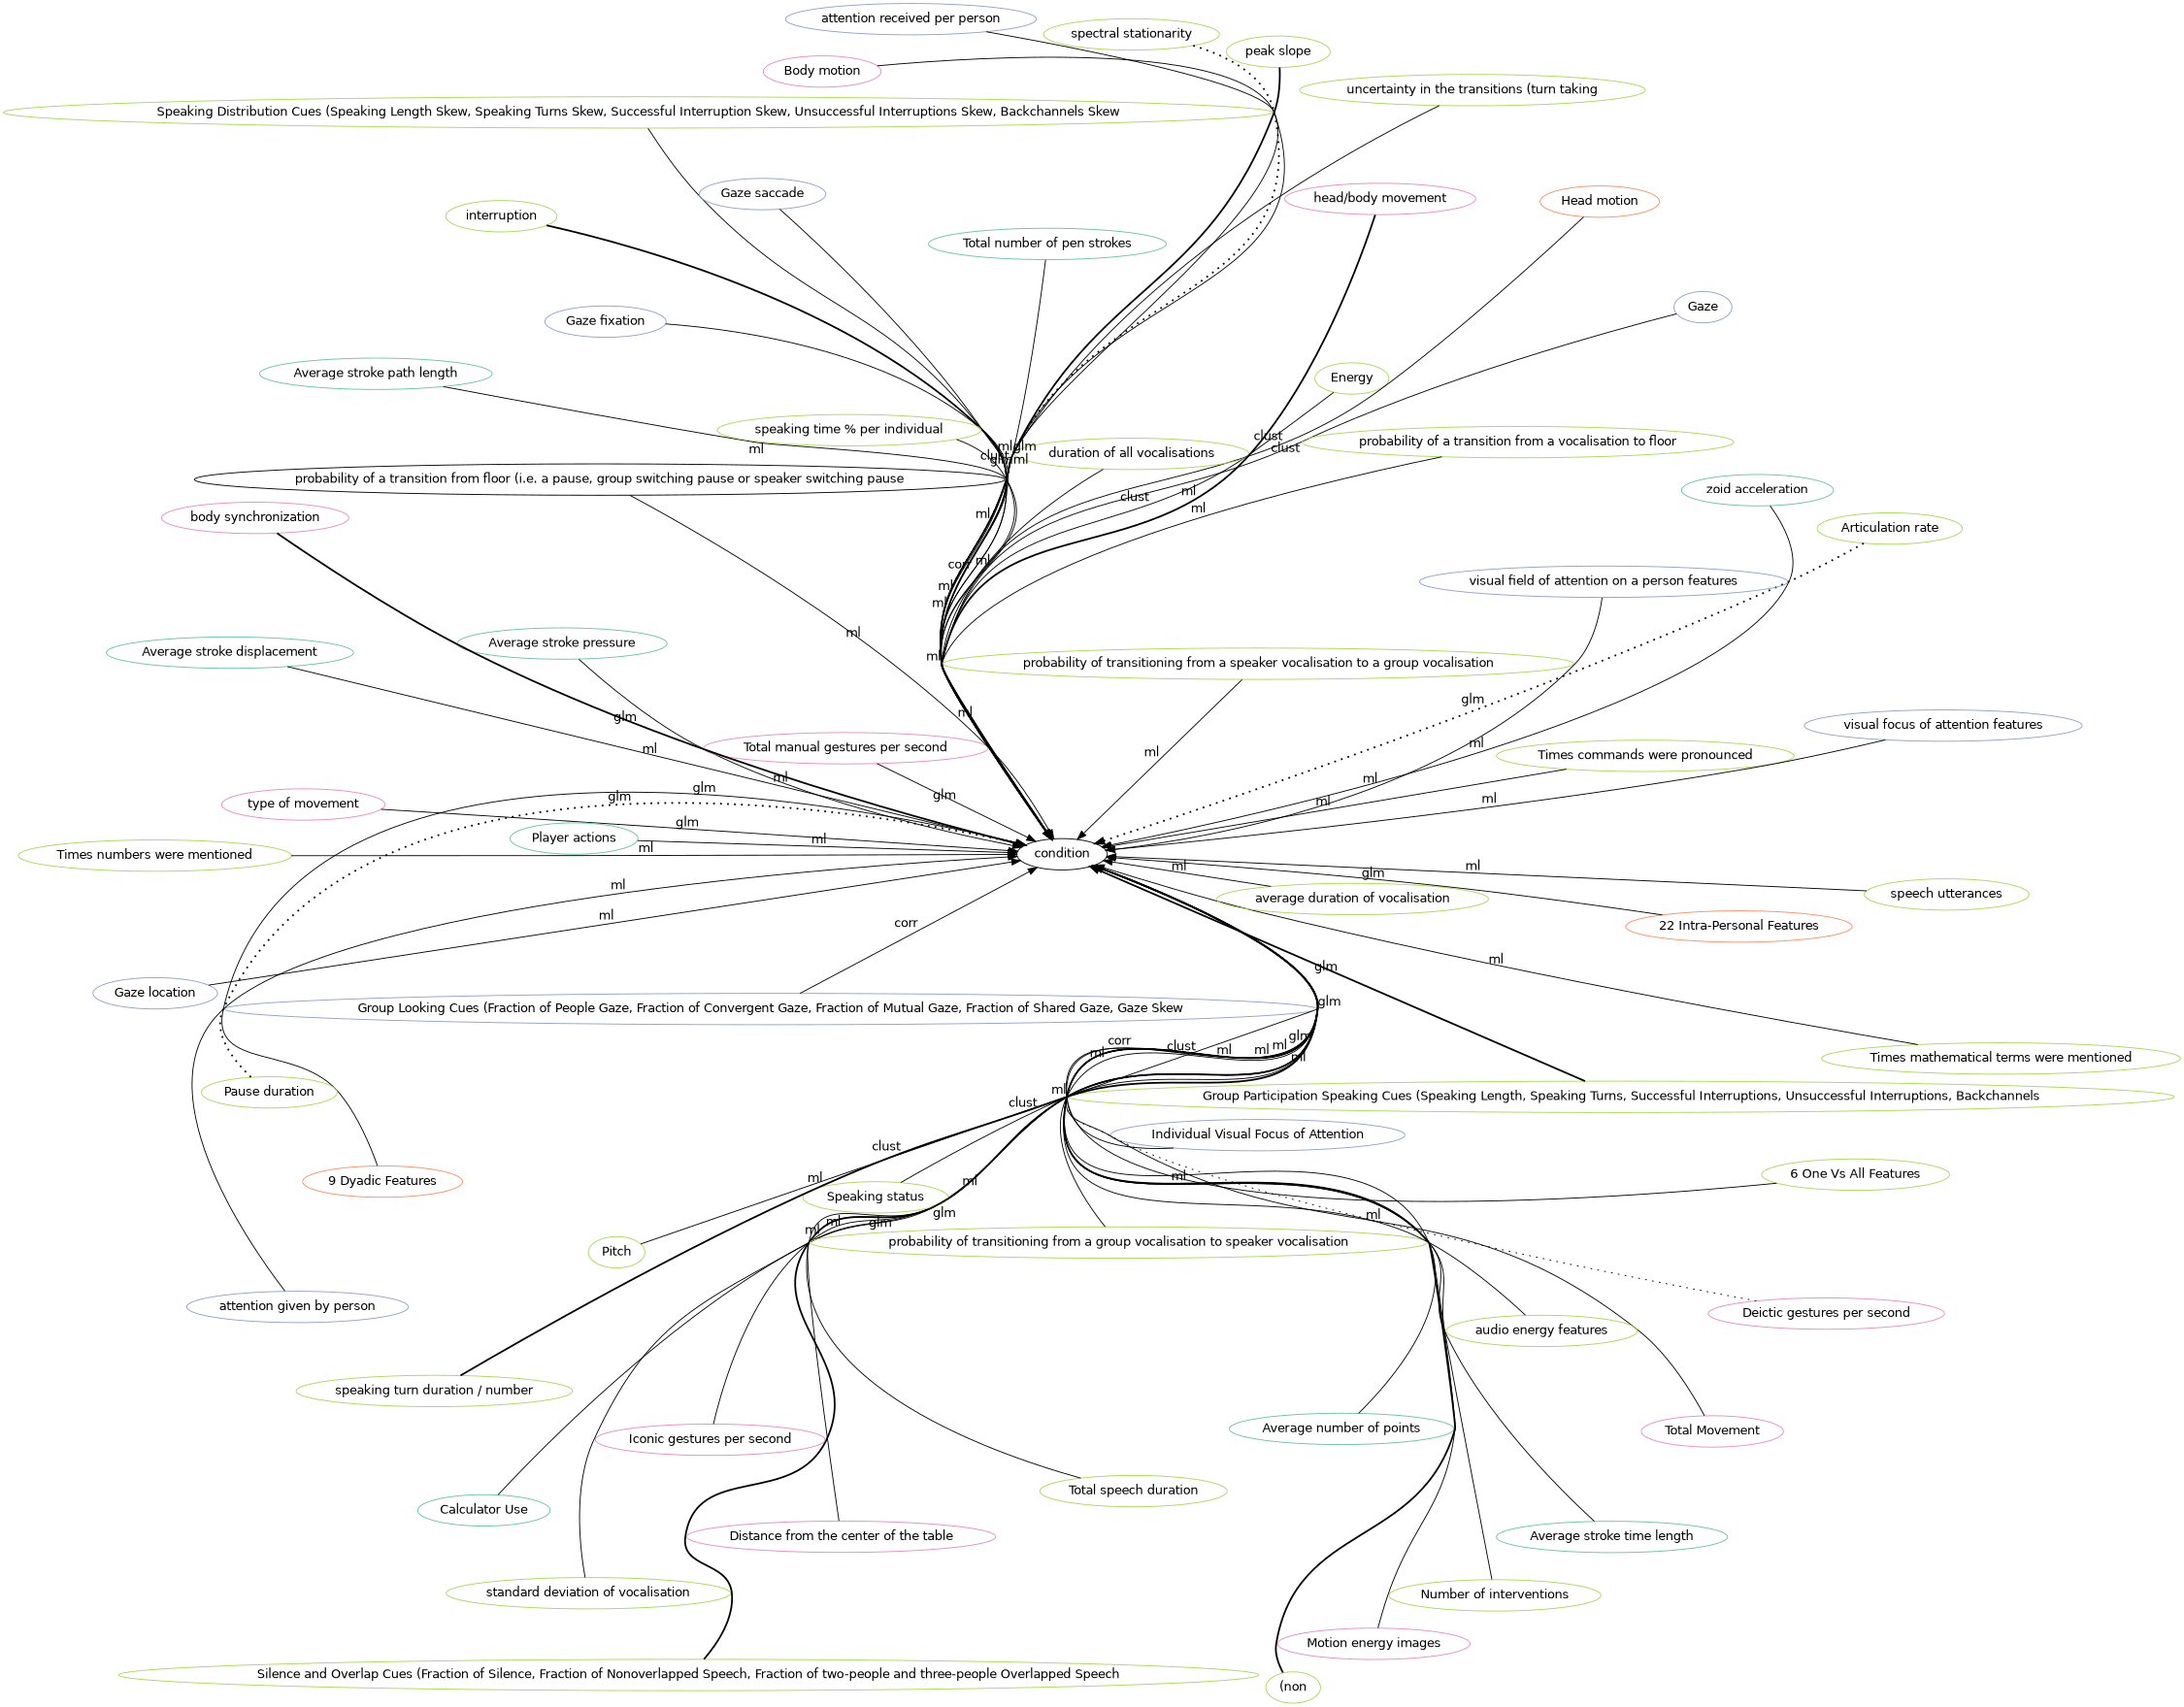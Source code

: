 digraph world {
        size="15,15";
        layout=neato
        graph [fontname = "helvetica"];
        node [fontname = "helvetica", colorscheme=set28];
        edge [fontname = "helvetica", colorscheme=set28];

	"condition" [href="index.svg"];
	"Group Participation Speaking Cues (Speaking Length, Speaking Turns, Successful Interruptions, Unsuccessful Interruptions, Backchannels" [href="https://scholar.google.com/scholar?hl=en&q=An%20Interactive%20Table%20for%20Supporting%20Participation%20Balance%20in%20Face-to-Face%20Collaborative%20Learning", color="5"];
	"Silence and Overlap Cues (Fraction of Silence, Fraction of Nonoverlapped Speech, Fraction of two-people and three-people Overlapped Speech" [href="https://scholar.google.com/scholar?hl=en&q=An%20Interactive%20Table%20for%20Supporting%20Participation%20Balance%20in%20Face-to-Face%20Collaborative%20Learning", color="5"];
	"Speaking Distribution Cues (Speaking Length Skew, Speaking Turns Skew, Successful Interruption Skew, Unsuccessful Interruptions Skew, Backchannels Skew" [href="https://scholar.google.com/scholar?hl=en&q=An%20Interactive%20Table%20for%20Supporting%20Participation%20Balance%20in%20Face-to-Face%20Collaborative%20Learning", color="5"];
	"Individual Visual Focus of Attention" [href="https://scholar.google.com/scholar?hl=en&q=An%20Interactive%20Table%20for%20Supporting%20Participation%20Balance%20in%20Face-to-Face%20Collaborative%20Learning", color="3"];
	"Group Looking Cues (Fraction of People Gaze, Fraction of Convergent Gaze, Fraction of Mutual Gaze, Fraction of Shared Gaze, Gaze Skew" [href="https://scholar.google.com/scholar?hl=en&q=An%20Interactive%20Table%20for%20Supporting%20Participation%20Balance%20in%20Face-to-Face%20Collaborative%20Learning", color="3"];
	"Group Participation Speaking Cues (Speaking Length, Speaking Turns, Successful Interruptions, Unsuccessful Interruptions, Backchannels" [href="https://scholar.google.com/scholar?hl=en&q=An%20Interactive%20Table%20for%20Supporting%20Participation%20Balance%20in%20Face-to-Face%20Collaborative%20Learning", color="5"];
	"Silence and Overlap Cues (Fraction of Silence, Fraction of Nonoverlapped Speech, Fraction of two-people and three-people Overlapped Speech" [href="https://scholar.google.com/scholar?hl=en&q=An%20Interactive%20Table%20for%20Supporting%20Participation%20Balance%20in%20Face-to-Face%20Collaborative%20Learning", color="5"];
	"Calculator Use" [href="https://scholar.google.com/scholar?hl=en&q=An%20Interactive%20Table%20for%20Supporting%20Participation%20Balance%20in%20Face-to-Face%20Collaborative%20Learning", color="1"];
	"Total Movement" [href="https://scholar.google.com/scholar?hl=en&q=An%20Interactive%20Table%20for%20Supporting%20Participation%20Balance%20in%20Face-to-Face%20Collaborative%20Learning", color="4"];
	"Distance from the center of the table" [href="https://scholar.google.com/scholar?hl=en&q=An%20Interactive%20Table%20for%20Supporting%20Participation%20Balance%20in%20Face-to-Face%20Collaborative%20Learning", color="4"];
	"Number of interventions" [href="https://scholar.google.com/scholar?hl=en&q=An%20Interactive%20Table%20for%20Supporting%20Participation%20Balance%20in%20Face-to-Face%20Collaborative%20Learning", color="5"];
	"Total speech duration" [href="https://scholar.google.com/scholar?hl=en&q=An%20Interactive%20Table%20for%20Supporting%20Participation%20Balance%20in%20Face-to-Face%20Collaborative%20Learning", color="5"];
	"Times numbers were mentioned" [href="https://scholar.google.com/scholar?hl=en&q=An%20Interactive%20Table%20for%20Supporting%20Participation%20Balance%20in%20Face-to-Face%20Collaborative%20Learning", color="5"];
	"Times mathematical terms were mentioned" [href="https://scholar.google.com/scholar?hl=en&q=An%20Interactive%20Table%20for%20Supporting%20Participation%20Balance%20in%20Face-to-Face%20Collaborative%20Learning", color="5"];
	"Times commands were pronounced" [href="https://scholar.google.com/scholar?hl=en&q=An%20Interactive%20Table%20for%20Supporting%20Participation%20Balance%20in%20Face-to-Face%20Collaborative%20Learning", color="5"];
	"Total number of pen strokes" [href="https://scholar.google.com/scholar?hl=en&q=An%20Interactive%20Table%20for%20Supporting%20Participation%20Balance%20in%20Face-to-Face%20Collaborative%20Learning", color="1"];
	"Average number of points" [href="https://scholar.google.com/scholar?hl=en&q=An%20Interactive%20Table%20for%20Supporting%20Participation%20Balance%20in%20Face-to-Face%20Collaborative%20Learning", color="1"];
	"Average stroke time length" [href="https://scholar.google.com/scholar?hl=en&q=An%20Interactive%20Table%20for%20Supporting%20Participation%20Balance%20in%20Face-to-Face%20Collaborative%20Learning", color="1"];
	"Average stroke path length" [href="https://scholar.google.com/scholar?hl=en&q=An%20Interactive%20Table%20for%20Supporting%20Participation%20Balance%20in%20Face-to-Face%20Collaborative%20Learning", color="1"];
	"Average stroke displacement" [href="https://scholar.google.com/scholar?hl=en&q=An%20Interactive%20Table%20for%20Supporting%20Participation%20Balance%20in%20Face-to-Face%20Collaborative%20Learning", color="1"];
	"Average stroke pressure" [href="https://scholar.google.com/scholar?hl=en&q=An%20Interactive%20Table%20for%20Supporting%20Participation%20Balance%20in%20Face-to-Face%20Collaborative%20Learning", color="1"];
	"Speaking status" [href="https://scholar.google.com/scholar?hl=en&q=An%20Interactive%20Table%20for%20Supporting%20Participation%20Balance%20in%20Face-to-Face%20Collaborative%20Learning", color="5"];
	"Pitch" [href="https://scholar.google.com/scholar?hl=en&q=An%20Interactive%20Table%20for%20Supporting%20Participation%20Balance%20in%20Face-to-Face%20Collaborative%20Learning", color="5"];
	"Energy" [href="https://scholar.google.com/scholar?hl=en&q=An%20Interactive%20Table%20for%20Supporting%20Participation%20Balance%20in%20Face-to-Face%20Collaborative%20Learning", color="5"];
	"Head motion" [href="https://scholar.google.com/scholar?hl=en&q=An%20Interactive%20Table%20for%20Supporting%20Participation%20Balance%20in%20Face-to-Face%20Collaborative%20Learning", color="2"];
	"Body motion" [href="https://scholar.google.com/scholar?hl=en&q=An%20Interactive%20Table%20for%20Supporting%20Participation%20Balance%20in%20Face-to-Face%20Collaborative%20Learning", color="4"];
	"Motion energy images" [href="https://scholar.google.com/scholar?hl=en&q=An%20Interactive%20Table%20for%20Supporting%20Participation%20Balance%20in%20Face-to-Face%20Collaborative%20Learning", color="4"];
	"Gaze" [href="https://scholar.google.com/scholar?hl=en&q=An%20Interactive%20Table%20for%20Supporting%20Participation%20Balance%20in%20Face-to-Face%20Collaborative%20Learning", color="3"];
	"Total manual gestures per second" [href="https://scholar.google.com/scholar?hl=en&q=An%20Interactive%20Table%20for%20Supporting%20Participation%20Balance%20in%20Face-to-Face%20Collaborative%20Learning", color="4"];
	"Iconic gestures per second" [href="https://scholar.google.com/scholar?hl=en&q=An%20Interactive%20Table%20for%20Supporting%20Participation%20Balance%20in%20Face-to-Face%20Collaborative%20Learning", color="4"];
	"Deictic gestures per second" [href="https://scholar.google.com/scholar?hl=en&q=An%20Interactive%20Table%20for%20Supporting%20Participation%20Balance%20in%20Face-to-Face%20Collaborative%20Learning", color="4"];
	"duration of all vocalisations" [href="https://scholar.google.com/scholar?hl=en&q=An%20Interactive%20Table%20for%20Supporting%20Participation%20Balance%20in%20Face-to-Face%20Collaborative%20Learning", color="5"];
	"average duration of vocalisation" [href="https://scholar.google.com/scholar?hl=en&q=An%20Interactive%20Table%20for%20Supporting%20Participation%20Balance%20in%20Face-to-Face%20Collaborative%20Learning", color="5"];
	"standard deviation of vocalisation" [href="https://scholar.google.com/scholar?hl=en&q=An%20Interactive%20Table%20for%20Supporting%20Participation%20Balance%20in%20Face-to-Face%20Collaborative%20Learning", color="5"];
	"probability of a transition from floor (i.e. a pause, group switching pause or speaker switching pause" [href="https://scholar.google.com/scholar?hl=en&q=An%20Interactive%20Table%20for%20Supporting%20Participation%20Balance%20in%20Face-to-Face%20Collaborative%20Learning", ];
	"probability of a transition from a vocalisation to floor" [href="https://scholar.google.com/scholar?hl=en&q=An%20Interactive%20Table%20for%20Supporting%20Participation%20Balance%20in%20Face-to-Face%20Collaborative%20Learning", color="5"];
	"probability of transitioning from a group vocalisation to speaker vocalisation" [href="https://scholar.google.com/scholar?hl=en&q=An%20Interactive%20Table%20for%20Supporting%20Participation%20Balance%20in%20Face-to-Face%20Collaborative%20Learning", color="5"];
	"probability of transitioning from a speaker vocalisation to a group vocalisation" [href="https://scholar.google.com/scholar?hl=en&q=An%20Interactive%20Table%20for%20Supporting%20Participation%20Balance%20in%20Face-to-Face%20Collaborative%20Learning", color="5"];
	"uncertainty in the transitions (turn taking" [href="https://scholar.google.com/scholar?hl=en&q=An%20Interactive%20Table%20for%20Supporting%20Participation%20Balance%20in%20Face-to-Face%20Collaborative%20Learning", color="5"];
	"type of movement" [href="https://scholar.google.com/scholar?hl=en&q=An%20Interactive%20Table%20for%20Supporting%20Participation%20Balance%20in%20Face-to-Face%20Collaborative%20Learning", color="4"];
	"Gaze location" [href="https://scholar.google.com/scholar?hl=en&q=An%20Interactive%20Table%20for%20Supporting%20Participation%20Balance%20in%20Face-to-Face%20Collaborative%20Learning", color="3"];
	"Gaze saccade" [href="https://scholar.google.com/scholar?hl=en&q=An%20Interactive%20Table%20for%20Supporting%20Participation%20Balance%20in%20Face-to-Face%20Collaborative%20Learning", color="3"];
	"Gaze fixation" [href="https://scholar.google.com/scholar?hl=en&q=An%20Interactive%20Table%20for%20Supporting%20Participation%20Balance%20in%20Face-to-Face%20Collaborative%20Learning", color="3"];
	"Player actions" [href="https://scholar.google.com/scholar?hl=en&q=An%20Interactive%20Table%20for%20Supporting%20Participation%20Balance%20in%20Face-to-Face%20Collaborative%20Learning", color="1"];
	"zoid acceleration" [href="https://scholar.google.com/scholar?hl=en&q=An%20Interactive%20Table%20for%20Supporting%20Participation%20Balance%20in%20Face-to-Face%20Collaborative%20Learning", color="1"];
	"22 Intra-Personal Features" [href="https://scholar.google.com/scholar?hl=en&q=An%20Interactive%20Table%20for%20Supporting%20Participation%20Balance%20in%20Face-to-Face%20Collaborative%20Learning", color="2"];
	"9 Dyadic Features" [href="https://scholar.google.com/scholar?hl=en&q=An%20Interactive%20Table%20for%20Supporting%20Participation%20Balance%20in%20Face-to-Face%20Collaborative%20Learning", color="2"];
	"6 One Vs All Features" [href="https://scholar.google.com/scholar?hl=en&q=An%20Interactive%20Table%20for%20Supporting%20Participation%20Balance%20in%20Face-to-Face%20Collaborative%20Learning", color="5"];
	"audio energy features" [href="https://scholar.google.com/scholar?hl=en&q=An%20Interactive%20Table%20for%20Supporting%20Participation%20Balance%20in%20Face-to-Face%20Collaborative%20Learning", color="5"];
	"visual focus of attention features" [href="https://scholar.google.com/scholar?hl=en&q=An%20Interactive%20Table%20for%20Supporting%20Participation%20Balance%20in%20Face-to-Face%20Collaborative%20Learning", color="3"];
	"speech utterances" [href="https://scholar.google.com/scholar?hl=en&q=An%20Interactive%20Table%20for%20Supporting%20Participation%20Balance%20in%20Face-to-Face%20Collaborative%20Learning", color="5"];
	"Pause duration" [href="https://scholar.google.com/scholar?hl=en&q=An%20Interactive%20Table%20for%20Supporting%20Participation%20Balance%20in%20Face-to-Face%20Collaborative%20Learning", color="5"];
	"Articulation rate" [href="https://scholar.google.com/scholar?hl=en&q=An%20Interactive%20Table%20for%20Supporting%20Participation%20Balance%20in%20Face-to-Face%20Collaborative%20Learning", color="5"];
	"peak slope" [href="https://scholar.google.com/scholar?hl=en&q=An%20Interactive%20Table%20for%20Supporting%20Participation%20Balance%20in%20Face-to-Face%20Collaborative%20Learning", color="5"];
	"spectral stationarity" [href="https://scholar.google.com/scholar?hl=en&q=An%20Interactive%20Table%20for%20Supporting%20Participation%20Balance%20in%20Face-to-Face%20Collaborative%20Learning", color="5"];
	"peak slope" [href="https://scholar.google.com/scholar?hl=en&q=An%20Interactive%20Table%20for%20Supporting%20Participation%20Balance%20in%20Face-to-Face%20Collaborative%20Learning", color="5"];
	"Articulation rate" [href="https://scholar.google.com/scholar?hl=en&q=An%20Interactive%20Table%20for%20Supporting%20Participation%20Balance%20in%20Face-to-Face%20Collaborative%20Learning", color="5"];
	"Pause duration" [href="https://scholar.google.com/scholar?hl=en&q=An%20Interactive%20Table%20for%20Supporting%20Participation%20Balance%20in%20Face-to-Face%20Collaborative%20Learning", color="5"];
	"spectral stationarity" [href="https://scholar.google.com/scholar?hl=en&q=An%20Interactive%20Table%20for%20Supporting%20Participation%20Balance%20in%20Face-to-Face%20Collaborative%20Learning", color="5"];
	"head/body movement" [href="https://scholar.google.com/scholar?hl=en&q=An%20Interactive%20Table%20for%20Supporting%20Participation%20Balance%20in%20Face-to-Face%20Collaborative%20Learning", color="4"];
	"(non" [href="https://scholar.google.com/scholar?hl=en&q=An%20Interactive%20Table%20for%20Supporting%20Participation%20Balance%20in%20Face-to-Face%20Collaborative%20Learning", color="5"];
	"speaking turn duration / number" [href="https://scholar.google.com/scholar?hl=en&q=An%20Interactive%20Table%20for%20Supporting%20Participation%20Balance%20in%20Face-to-Face%20Collaborative%20Learning", color="5"];
	"interruption" [href="https://scholar.google.com/scholar?hl=en&q=An%20Interactive%20Table%20for%20Supporting%20Participation%20Balance%20in%20Face-to-Face%20Collaborative%20Learning", color="5"];
	"head/body movement" [href="https://scholar.google.com/scholar?hl=en&q=An%20Interactive%20Table%20for%20Supporting%20Participation%20Balance%20in%20Face-to-Face%20Collaborative%20Learning", color="4"];
	"(non" [href="https://scholar.google.com/scholar?hl=en&q=An%20Interactive%20Table%20for%20Supporting%20Participation%20Balance%20in%20Face-to-Face%20Collaborative%20Learning", color="5"];
	"speaking turn duration / number" [href="https://scholar.google.com/scholar?hl=en&q=An%20Interactive%20Table%20for%20Supporting%20Participation%20Balance%20in%20Face-to-Face%20Collaborative%20Learning", color="5"];
	"interruption" [href="https://scholar.google.com/scholar?hl=en&q=An%20Interactive%20Table%20for%20Supporting%20Participation%20Balance%20in%20Face-to-Face%20Collaborative%20Learning", color="5"];
	"visual field of attention on a person features" [href="https://scholar.google.com/scholar?hl=en&q=An%20Interactive%20Table%20for%20Supporting%20Participation%20Balance%20in%20Face-to-Face%20Collaborative%20Learning", color="3"];
	"body synchronization" [href="https://scholar.google.com/scholar?hl=en&q=An%20Interactive%20Table%20for%20Supporting%20Participation%20Balance%20in%20Face-to-Face%20Collaborative%20Learning", color="4"];
	"body synchronization" [href="https://scholar.google.com/scholar?hl=en&q=An%20Interactive%20Table%20for%20Supporting%20Participation%20Balance%20in%20Face-to-Face%20Collaborative%20Learning", color="4"];
	"speaking time % per individual" [href="https://scholar.google.com/scholar?hl=en&q=An%20Interactive%20Table%20for%20Supporting%20Participation%20Balance%20in%20Face-to-Face%20Collaborative%20Learning", color="5"];
	"attention received per person" [href="https://scholar.google.com/scholar?hl=en&q=An%20Interactive%20Table%20for%20Supporting%20Participation%20Balance%20in%20Face-to-Face%20Collaborative%20Learning", color="3"];
	"attention given by person" [href="https://scholar.google.com/scholar?hl=en&q=An%20Interactive%20Table%20for%20Supporting%20Participation%20Balance%20in%20Face-to-Face%20Collaborative%20Learning", color="3"];
	"Group Participation Speaking Cues (Speaking Length, Speaking Turns, Successful Interruptions, Unsuccessful Interruptions, Backchannels" -> "condition" [label="glm", labeltooltip=2, style="solid", penwidth=2];
	"Silence and Overlap Cues (Fraction of Silence, Fraction of Nonoverlapped Speech, Fraction of two-people and three-people Overlapped Speech" -> "condition" [label="glm", labeltooltip=2, style="solid", penwidth=2];
	"Speaking Distribution Cues (Speaking Length Skew, Speaking Turns Skew, Successful Interruption Skew, Unsuccessful Interruptions Skew, Backchannels Skew" -> "condition" [label="corr", labeltooltip=1, style="solid", penwidth=1];
	"Individual Visual Focus of Attention" -> "condition" [label="corr", labeltooltip=1, style="solid", penwidth=1];
	"Group Looking Cues (Fraction of People Gaze, Fraction of Convergent Gaze, Fraction of Mutual Gaze, Fraction of Shared Gaze, Gaze Skew" -> "condition" [label="corr", labeltooltip=1, style="solid", penwidth=1];
	"Calculator Use" -> "condition" [label="ml", labeltooltip=1, style="solid", penwidth=1];
	"Total Movement" -> "condition" [label="ml", labeltooltip=1, style="solid", penwidth=1];
	"Distance from the center of the table" -> "condition" [label="ml", labeltooltip=1, style="solid", penwidth=1];
	"Number of interventions" -> "condition" [label="ml", labeltooltip=1, style="solid", penwidth=1];
	"Total speech duration" -> "condition" [label="ml", labeltooltip=1, style="solid", penwidth=1];
	"Times numbers were mentioned" -> "condition" [label="ml", labeltooltip=1, style="solid", penwidth=1];
	"Times mathematical terms were mentioned" -> "condition" [label="ml", labeltooltip=1, style="solid", penwidth=1];
	"Times commands were pronounced" -> "condition" [label="ml", labeltooltip=1, style="solid", penwidth=1];
	"Total number of pen strokes" -> "condition" [label="ml", labeltooltip=1, style="solid", penwidth=1];
	"Average number of points" -> "condition" [label="ml", labeltooltip=1, style="solid", penwidth=1];
	"Average stroke time length" -> "condition" [label="ml", labeltooltip=1, style="solid", penwidth=1];
	"Average stroke path length" -> "condition" [label="ml", labeltooltip=1, style="solid", penwidth=1];
	"Average stroke displacement" -> "condition" [label="ml", labeltooltip=1, style="solid", penwidth=1];
	"Average stroke pressure" -> "condition" [label="ml", labeltooltip=1, style="solid", penwidth=1];
	"Speaking status" -> "condition" [label="clust", labeltooltip=1, style="solid", penwidth=1];
	"Pitch" -> "condition" [label="clust", labeltooltip=1, style="solid", penwidth=1];
	"Energy" -> "condition" [label="clust", labeltooltip=1, style="solid", penwidth=1];
	"Head motion" -> "condition" [label="clust", labeltooltip=1, style="solid", penwidth=1];
	"Body motion" -> "condition" [label="clust", labeltooltip=1, style="solid", penwidth=1];
	"Motion energy images" -> "condition" [label="clust", labeltooltip=1, style="solid", penwidth=1];
	"Gaze" -> "condition" [label="clust", labeltooltip=1, style="solid", penwidth=1];
	"Total manual gestures per second" -> "condition" [label="glm", labeltooltip=1, style="solid", penwidth=1];
	"Iconic gestures per second" -> "condition" [label="glm", labeltooltip=1, style="solid", penwidth=1];
	"Deictic gestures per second" -> "condition" [label="glm", labeltooltip=1, style="dotted", penwidth=1];
	"duration of all vocalisations" -> "condition" [label="ml", labeltooltip=1, style="solid", penwidth=1];
	"average duration of vocalisation" -> "condition" [label="ml", labeltooltip=1, style="solid", penwidth=1];
	"standard deviation of vocalisation" -> "condition" [label="ml", labeltooltip=1, style="solid", penwidth=1];
	"probability of a transition from floor (i.e. a pause, group switching pause or speaker switching pause" -> "condition" [label="ml", labeltooltip=1, style="solid", penwidth=1];
	"probability of a transition from a vocalisation to floor" -> "condition" [label="ml", labeltooltip=1, style="solid", penwidth=1];
	"probability of transitioning from a group vocalisation to speaker vocalisation" -> "condition" [label="ml", labeltooltip=1, style="solid", penwidth=1];
	"probability of transitioning from a speaker vocalisation to a group vocalisation" -> "condition" [label="ml", labeltooltip=1, style="solid", penwidth=1];
	"uncertainty in the transitions (turn taking" -> "condition" [label="ml", labeltooltip=1, style="solid", penwidth=1];
	"type of movement" -> "condition" [label="glm", labeltooltip=1, style="solid", penwidth=1];
	"Gaze location" -> "condition" [label="ml", labeltooltip=1, style="solid", penwidth=1];
	"Gaze saccade" -> "condition" [label="ml", labeltooltip=1, style="solid", penwidth=1];
	"Gaze fixation" -> "condition" [label="ml", labeltooltip=1, style="solid", penwidth=1];
	"Player actions" -> "condition" [label="ml", labeltooltip=1, style="solid", penwidth=1];
	"zoid acceleration" -> "condition" [label="ml", labeltooltip=1, style="solid", penwidth=1];
	"22 Intra-Personal Features" -> "condition" [label="glm", labeltooltip=1, style="solid", penwidth=1];
	"9 Dyadic Features" -> "condition" [label="glm", labeltooltip=1, style="solid", penwidth=1];
	"6 One Vs All Features" -> "condition" [label="glm", labeltooltip=1, style="solid", penwidth=1];
	"audio energy features" -> "condition" [label="ml", labeltooltip=1, style="solid", penwidth=1];
	"visual focus of attention features" -> "condition" [label="ml", labeltooltip=1, style="solid", penwidth=1];
	"speech utterances" -> "condition" [label="ml", labeltooltip=1, style="solid", penwidth=1];
	"Pause duration" -> "condition" [label="glm", labeltooltip=2, style="dotted", penwidth=2];
	"Articulation rate" -> "condition" [label="glm", labeltooltip=2, style="dotted", penwidth=2];
	"peak slope" -> "condition" [label="glm", labeltooltip=2, style="solid", penwidth=2];
	"spectral stationarity" -> "condition" [label="glm", labeltooltip=2, style="dotted", penwidth=2];
	"head/body movement" -> "condition" [label="ml", labeltooltip=2, style="solid", penwidth=2];
	"(non" -> "condition" [label="ml", labeltooltip=2, style="solid", penwidth=2];
	"speaking turn duration / number" -> "condition" [label="ml", labeltooltip=2, style="solid", penwidth=2];
	"interruption" -> "condition" [label="ml", labeltooltip=2, style="solid", penwidth=2];
	"visual field of attention on a person features" -> "condition" [label="ml", labeltooltip=1, style="solid", penwidth=1];
	"body synchronization" -> "condition" [label="glm", labeltooltip=2, style="solid", penwidth=2];
	"speaking time % per individual" -> "condition" [label="ml", labeltooltip=1, style="solid", penwidth=1];
	"attention received per person" -> "condition" [label="ml", labeltooltip=1, style="solid", penwidth=1];
	"attention given by person" -> "condition" [label="ml", labeltooltip=1, style="solid", penwidth=1];

 overlap=false 
 splines = true; 


}